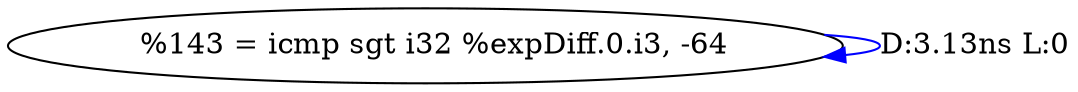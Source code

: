 digraph {
Node0x3933710[label="  %143 = icmp sgt i32 %expDiff.0.i3, -64"];
Node0x3933710 -> Node0x3933710[label="D:3.13ns L:0",color=blue];
}
